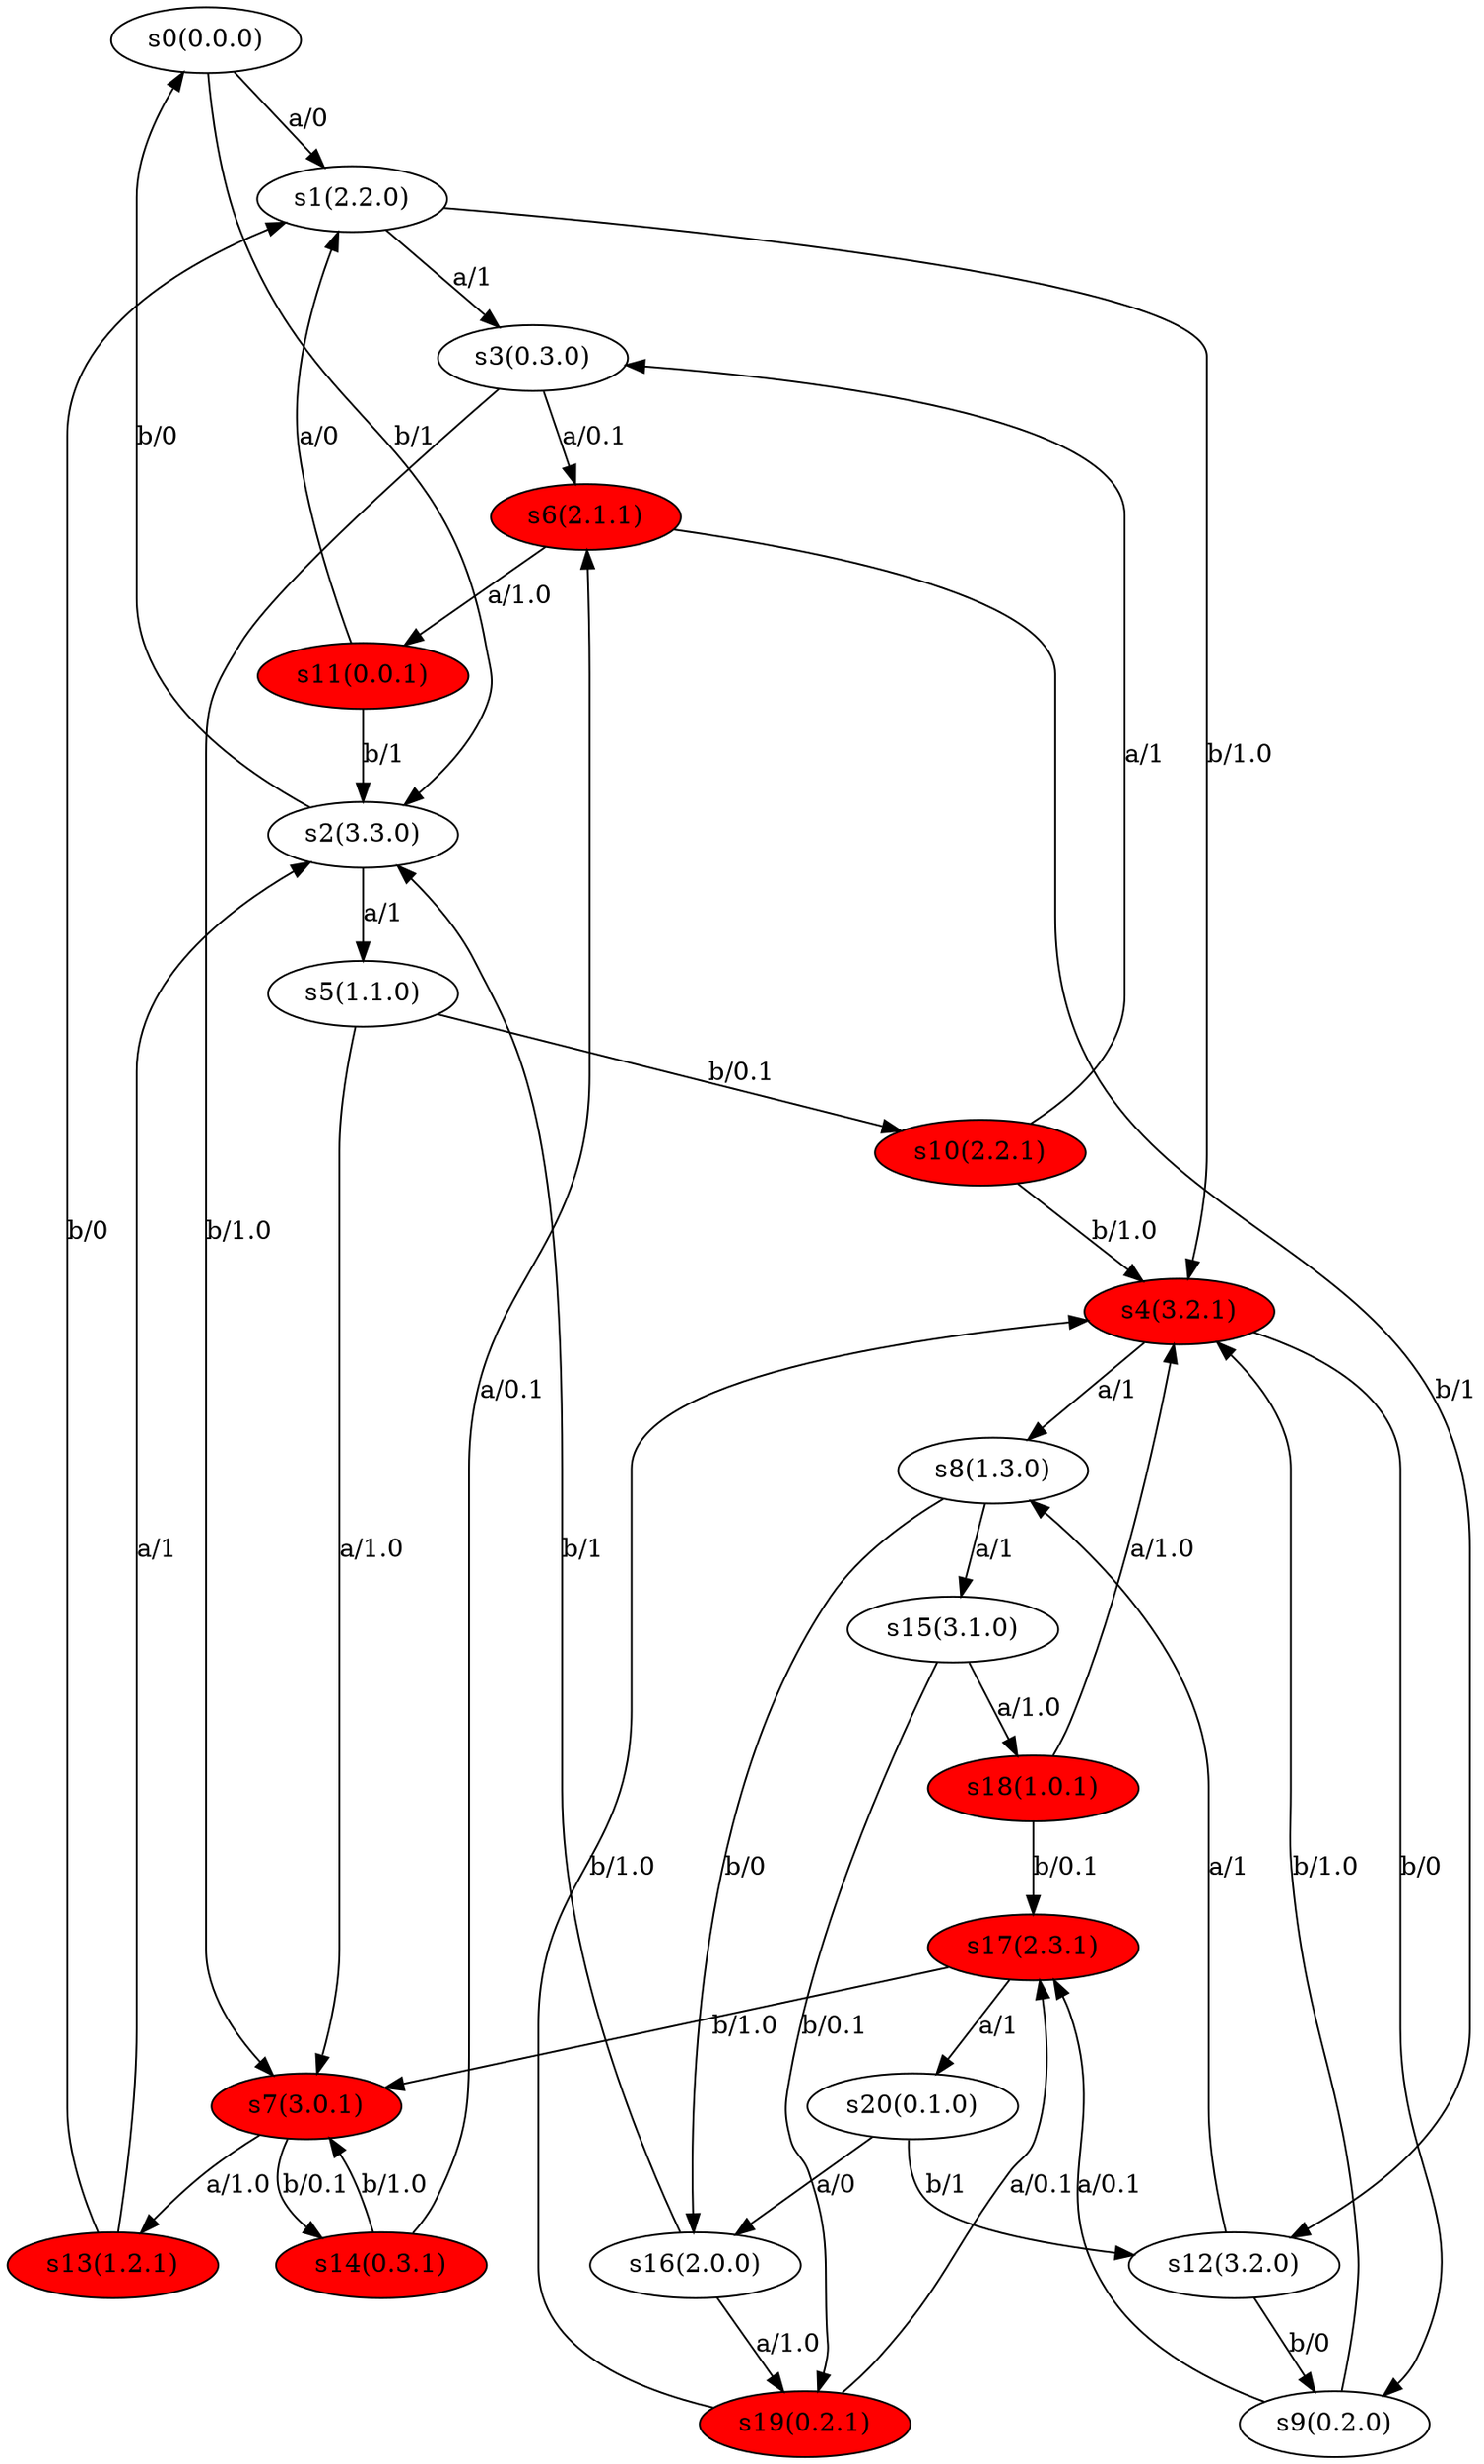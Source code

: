 digraph product {
	s0 [label="s0(0.0.0)"]
	s1 [label="s1(2.2.0)"]
	s2 [label="s2(3.3.0)"]
	s3 [label="s3(0.3.0)"]
	s4 [label="s4(3.2.1)" fillcolor=red style=filled]
	s5 [label="s5(1.1.0)"]
	s6 [label="s6(2.1.1)" fillcolor=red style=filled]
	s7 [label="s7(3.0.1)" fillcolor=red style=filled]
	s8 [label="s8(1.3.0)"]
	s9 [label="s9(0.2.0)"]
	s10 [label="s10(2.2.1)" fillcolor=red style=filled]
	s11 [label="s11(0.0.1)" fillcolor=red style=filled]
	s12 [label="s12(3.2.0)"]
	s13 [label="s13(1.2.1)" fillcolor=red style=filled]
	s14 [label="s14(0.3.1)" fillcolor=red style=filled]
	s15 [label="s15(3.1.0)"]
	s16 [label="s16(2.0.0)"]
	s17 [label="s17(2.3.1)" fillcolor=red style=filled]
	s18 [label="s18(1.0.1)" fillcolor=red style=filled]
	s19 [label="s19(0.2.1)" fillcolor=red style=filled]
	s20 [label="s20(0.1.0)"]
	s0 -> s1 [label="a/0"]
	s0 -> s2 [label="b/1"]
	s1 -> s3 [label="a/1"]
	s1 -> s4 [label="b/1.0"]
	s2 -> s5 [label="a/1"]
	s2 -> s0 [label="b/0"]
	s3 -> s6 [label="a/0.1"]
	s3 -> s7 [label="b/1.0"]
	s4 -> s8 [label="a/1"]
	s4 -> s9 [label="b/0"]
	s5 -> s7 [label="a/1.0"]
	s5 -> s10 [label="b/0.1"]
	s6 -> s11 [label="a/1.0"]
	s6 -> s12 [label="b/1"]
	s7 -> s13 [label="a/1.0"]
	s7 -> s14 [label="b/0.1"]
	s8 -> s15 [label="a/1"]
	s8 -> s16 [label="b/0"]
	s9 -> s17 [label="a/0.1"]
	s9 -> s4 [label="b/1.0"]
	s10 -> s3 [label="a/1"]
	s10 -> s4 [label="b/1.0"]
	s11 -> s1 [label="a/0"]
	s11 -> s2 [label="b/1"]
	s12 -> s8 [label="a/1"]
	s12 -> s9 [label="b/0"]
	s13 -> s2 [label="a/1"]
	s13 -> s1 [label="b/0"]
	s14 -> s6 [label="a/0.1"]
	s14 -> s7 [label="b/1.0"]
	s15 -> s18 [label="a/1.0"]
	s15 -> s19 [label="b/0.1"]
	s16 -> s19 [label="a/1.0"]
	s16 -> s2 [label="b/1"]
	s17 -> s20 [label="a/1"]
	s17 -> s7 [label="b/1.0"]
	s18 -> s4 [label="a/1.0"]
	s18 -> s17 [label="b/0.1"]
	s19 -> s17 [label="a/0.1"]
	s19 -> s4 [label="b/1.0"]
	s20 -> s16 [label="a/0"]
	s20 -> s12 [label="b/1"]
}
